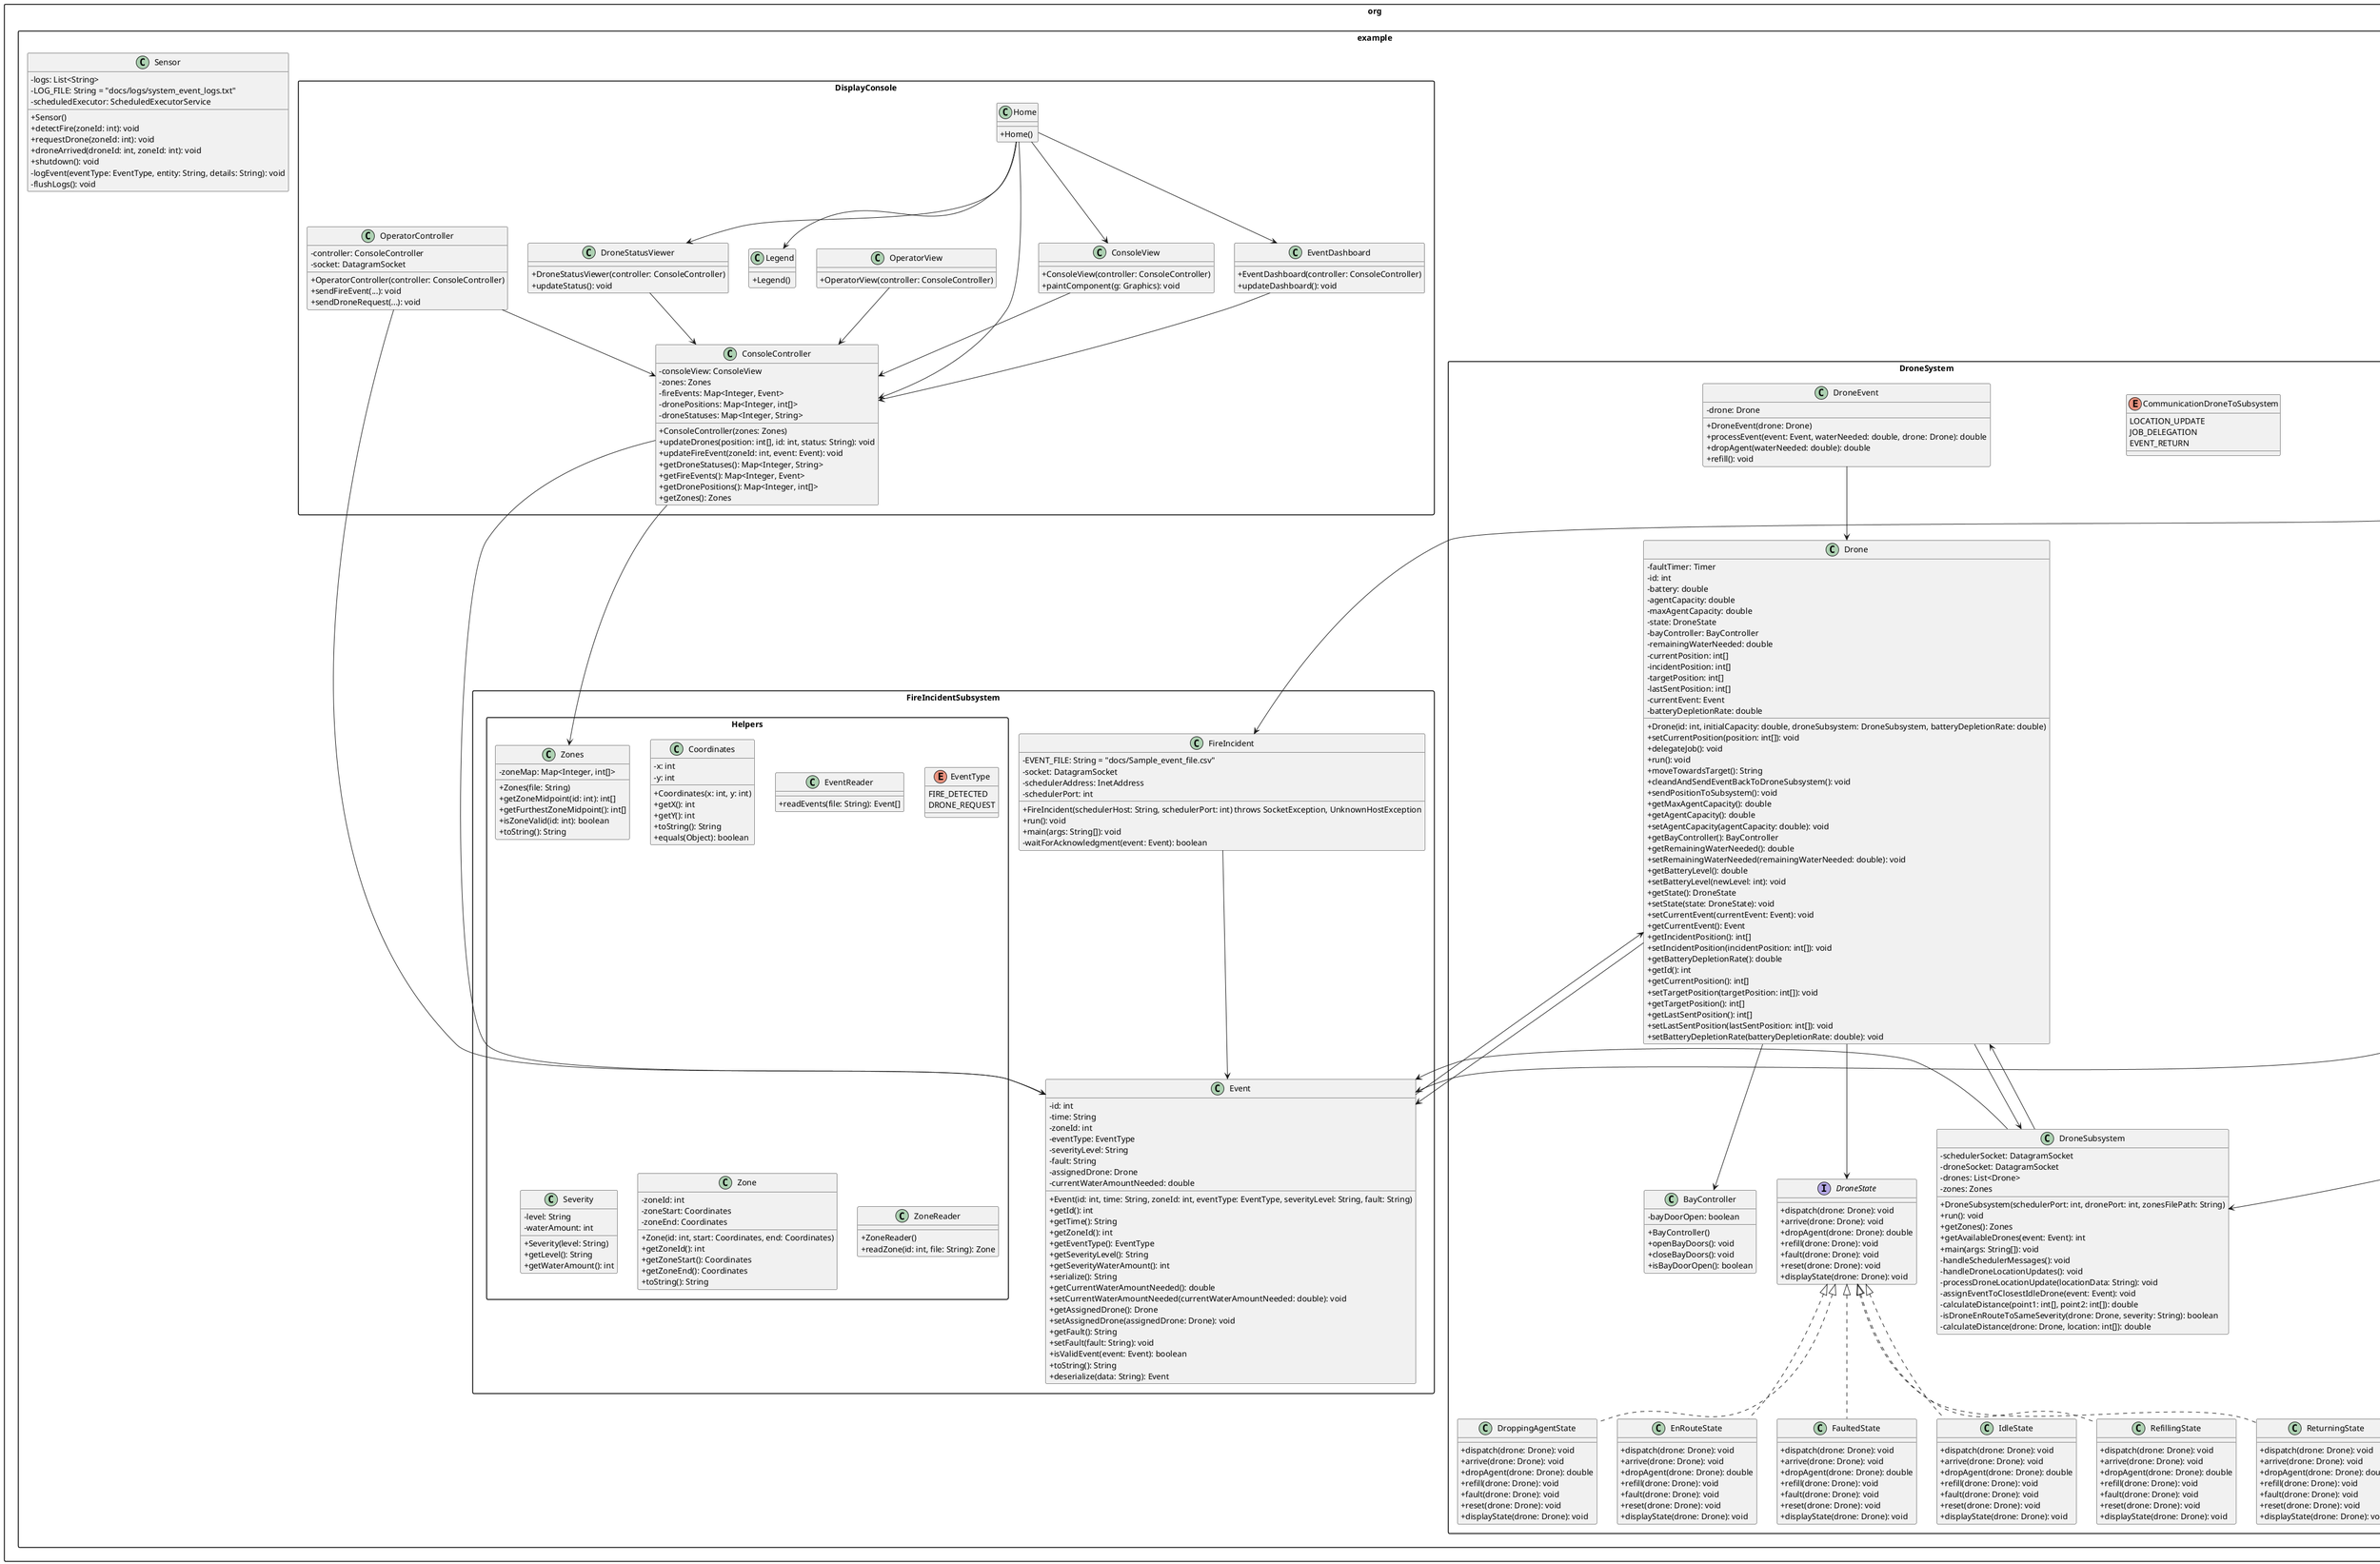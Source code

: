 @startuml
skinparam packageStyle rectangle
skinparam classAttributeIconSize 0

package "Main" {
  class Main {
    + main(args: String[]): void
  }
}

package "org.example" {
    class Sensor {
      - logs: List<String>
      - LOG_FILE: String = "docs/logs/system_event_logs.txt"
      - scheduledExecutor: ScheduledExecutorService
      + Sensor()
      + detectFire(zoneId: int): void
      + requestDrone(zoneId: int): void
      + droneArrived(droneId: int, zoneId: int): void
      + shutdown(): void
      - logEvent(eventType: EventType, entity: String, details: String): void
      - flushLogs(): void
    }

    class Scheduler {
      - socket: DatagramSocket
      - incidentQueue: Queue<Event>
      - droneHost: String
      - dronePort: int

      + Scheduler(port: int, droneHost: String, dronePort: int) throws SocketException
      + run(): void
      + main(args: String[]): void
      + sendEventToDrone(event: Event): boolean
      - processIncidentQueue(): void
      - corruptData(data: String): String
      - checkIfValidMessage(data: String): boolean
      }

  package DroneSystem {
    class BayController {
      - bayDoorOpen: boolean
      + BayController()
      + openBayDoors(): void
      + closeBayDoors(): void
      + isBayDoorOpen(): boolean
    }

    enum CommunicationDroneToSubsystem {
      LOCATION_UPDATE
      JOB_DELEGATION
      EVENT_RETURN
    }

   interface DroneState {
     + dispatch(drone: Drone): void
     + arrive(drone: Drone): void
     + dropAgent(drone: Drone): double
     + refill(drone: Drone): void
     + fault(drone: Drone): void
     + reset(drone: Drone): void
     + displayState(drone: Drone): void
   }
    class Drone {
      - faultTimer: Timer
      - id: int
      - battery: double
      - agentCapacity: double
      - maxAgentCapacity: double
      - state: DroneState
      - bayController: BayController
      - remainingWaterNeeded: double
      - currentPosition: int[]
      - incidentPosition: int[]
      - targetPosition: int[]
      - lastSentPosition: int[]
      - currentEvent: Event
      - batteryDepletionRate: double

      + Drone(id: int, initialCapacity: double, droneSubsystem: DroneSubsystem, batteryDepletionRate: double)
      + setCurrentPosition(position: int[]): void
      + delegateJob(): void
      + run(): void
      + moveTowardsTarget(): String
      + cleandAndSendEventBackToDroneSubsystem(): void
      + sendPositionToSubsystem(): void
      + getMaxAgentCapacity(): double
      + getAgentCapacity(): double
      + setAgentCapacity(agentCapacity: double): void
      + getBayController(): BayController
      + getRemainingWaterNeeded(): double
      + setRemainingWaterNeeded(remainingWaterNeeded: double): void
      + getBatteryLevel(): double
      + setBatteryLevel(newLevel: int): void
      + getState(): DroneState
      + setState(state: DroneState): void
      + setCurrentEvent(currentEvent: Event): void
      + getCurrentEvent(): Event
      + getIncidentPosition(): int[]
      + setIncidentPosition(incidentPosition: int[]): void
      + getBatteryDepletionRate(): double
      + getId(): int
      + getCurrentPosition(): int[]
      + setTargetPosition(targetPosition: int[]): void
      + getTargetPosition(): int[]
      + getLastSentPosition(): int[]
      + setLastSentPosition(lastSentPosition: int[]): void
      + setBatteryDepletionRate(batteryDepletionRate: double): void
    }

    class DroneEvent {
      - drone: Drone

      + DroneEvent(drone: Drone)
      + processEvent(event: Event, waterNeeded: double, drone: Drone): double
      + dropAgent(waterNeeded: double): double
      + refill(): void
    }

    class DroneSubsystem {
      - schedulerSocket: DatagramSocket
      - droneSocket: DatagramSocket
      - drones: List<Drone>
      - zones: Zones

      + DroneSubsystem(schedulerPort: int, dronePort: int, zonesFilePath: String)
      + run(): void
      + getZones(): Zones
      + getAvailableDrones(event: Event): int
      + main(args: String[]): void
      - handleSchedulerMessages(): void
      - handleDroneLocationUpdates(): void
      - processDroneLocationUpdate(locationData: String): void
      - assignEventToClosestIdleDrone(event: Event): void
      - calculateDistance(point1: int[], point2: int[]): double
      - isDroneEnRouteToSameSeverity(drone: Drone, severity: String): boolean
      - calculateDistance(drone: Drone, location: int[]): double
    }

      class DroppingAgentState {
        + dispatch(drone: Drone): void
        + arrive(drone: Drone): void
        + dropAgent(drone: Drone): double
        + refill(drone: Drone): void
        + fault(drone: Drone): void
        + reset(drone: Drone): void
        + displayState(drone: Drone): void
      }

      class EnRouteState {
        + dispatch(drone: Drone): void
        + arrive(drone: Drone): void
        + dropAgent(drone: Drone): double
        + refill(drone: Drone): void
        + fault(drone: Drone): void
        + reset(drone: Drone): void
        + displayState(drone: Drone): void
      }

     class FaultedState {
       + dispatch(drone: Drone): void
       + arrive(drone: Drone): void
       + dropAgent(drone: Drone): double
       + refill(drone: Drone): void
       + fault(drone: Drone): void
       + reset(drone: Drone): void
       + displayState(drone: Drone): void
     }

      class IdleState {
         + dispatch(drone: Drone): void
               + arrive(drone: Drone): void
               + dropAgent(drone: Drone): double
               + refill(drone: Drone): void
               + fault(drone: Drone): void
               + reset(drone: Drone): void
               + displayState(drone: Drone): void
      }

      class RefillingState {
        + dispatch(drone: Drone): void
              + arrive(drone: Drone): void
              + dropAgent(drone: Drone): double
              + refill(drone: Drone): void
              + fault(drone: Drone): void
              + reset(drone: Drone): void
              + displayState(drone: Drone): void
      }

      class ReturningState {
         + dispatch(drone: Drone): void
               + arrive(drone: Drone): void
               + dropAgent(drone: Drone): double
               + refill(drone: Drone): void
               + fault(drone: Drone): void
               + reset(drone: Drone): void
               + displayState(drone: Drone): void
      }
  }

  package FireIncidentSubsystem {
    class FireIncident {
     - EVENT_FILE: String = "docs/Sample_event_file.csv"
       - socket: DatagramSocket
       - schedulerAddress: InetAddress
       - schedulerPort: int

       + FireIncident(schedulerHost: String, schedulerPort: int) throws SocketException, UnknownHostException
       + run(): void
       + main(args: String[]): void
       - waitForAcknowledgment(event: Event): boolean
    }

    class Event {
        - id: int
        - time: String
        - zoneId: int
        - eventType: EventType
        - severityLevel: String
        - fault: String
        - assignedDrone: Drone
        - currentWaterAmountNeeded: double

        + Event(id: int, time: String, zoneId: int, eventType: EventType, severityLevel: String, fault: String)
        + getId(): int
        + getTime(): String
        + getZoneId(): int
        + getEventType(): EventType
        + getSeverityLevel(): String
        + getSeverityWaterAmount(): int
        + serialize(): String
        + getCurrentWaterAmountNeeded(): double
        + setCurrentWaterAmountNeeded(currentWaterAmountNeeded: double): void
        + getAssignedDrone(): Drone
        + setAssignedDrone(assignedDrone: Drone): void
        + getFault(): String
        + setFault(fault: String): void
        + isValidEvent(event: Event): boolean
        + toString(): String
        + deserialize(data: String): Event
    }

    package Helpers {
      class Coordinates {
        - x: int
        - y: int
        + Coordinates(x: int, y: int)
        + getX(): int
        + getY(): int
        + toString(): String
        + equals(Object): boolean
      }

      class EventReader {
        + readEvents(file: String): Event[]
      }

      enum EventType {
        FIRE_DETECTED
        DRONE_REQUEST
      }

      class Severity {
        - level: String
        - waterAmount: int
        + Severity(level: String)
        + getLevel(): String
        + getWaterAmount(): int
      }

      class Zone {
        - zoneId: int
        - zoneStart: Coordinates
        - zoneEnd: Coordinates
        + Zone(id: int, start: Coordinates, end: Coordinates)
        + getZoneId(): int
        + getZoneStart(): Coordinates
        + getZoneEnd(): Coordinates
        + toString(): String
      }

      class ZoneReader {
        + ZoneReader()
        + readZone(id: int, file: String): Zone
      }

      class Zones {
        - zoneMap: Map<Integer, int[]>
        + Zones(file: String)
        + getZoneMidpoint(id: int): int[]
        + getFurthestZoneMidpoint(): int[]
        + isZoneValid(id: int): boolean
        + toString(): String
      }
    }
  }
}
package "org.example.DisplayConsole" {

  class Home {
    + Home()
  }

  class ConsoleController {
    - consoleView: ConsoleView
    - zones: Zones
    - fireEvents: Map<Integer, Event>
    - dronePositions: Map<Integer, int[]>
    - droneStatuses: Map<Integer, String>
    + ConsoleController(zones: Zones)
    + updateDrones(position: int[], id: int, status: String): void
    + updateFireEvent(zoneId: int, event: Event): void
    + getDroneStatuses(): Map<Integer, String>
    + getFireEvents(): Map<Integer, Event>
    + getDronePositions(): Map<Integer, int[]>
    + getZones(): Zones
  }

  class ConsoleView {
    + ConsoleView(controller: ConsoleController)
    + paintComponent(g: Graphics): void
  }

  class EventDashboard {
    + EventDashboard(controller: ConsoleController)
    + updateDashboard(): void
  }

  class DroneStatusViewer {
    + DroneStatusViewer(controller: ConsoleController)
    + updateStatus(): void
  }

  class Legend {
    + Legend()
  }

  class OperatorView {
    + OperatorView(controller: ConsoleController)
  }

  class OperatorController {
    - controller: ConsoleController
    - socket: DatagramSocket
    + OperatorController(controller: ConsoleController)
    + sendFireEvent(...): void
    + sendDroneRequest(...): void
  }
}


' === Relationships ===

' --- Main Dependencies ---
Main --> Scheduler
Main --> DroneSubsystem
Main --> FireIncident

' --- Drone Interactions ---
Drone --> DroneState
Drone --> DroneSubsystem
Drone --> Event
Drone --> BayController

DroneEvent --> Drone
DroneSubsystem --> Drone
DroneSubsystem --> Event

' --- DroneState Inheritance ---
DroneState <|.. DroppingAgentState
DroneState <|.. EnRouteState
DroneState <|.. FaultedState
DroneState <|.. IdleState
DroneState <|.. RefillingState
DroneState <|.. ReturningState

' --- Event Relationships ---
Event --> Drone

' --- FireIncident and Scheduler ---
FireIncident --> Event
Scheduler --> Event

' --- DisplayConsole Relationships ---
Home --> ConsoleController
Home --> ConsoleView
Home --> Legend
Home --> EventDashboard
Home --> DroneStatusViewer

OperatorView --> ConsoleController
OperatorController --> ConsoleController
OperatorController --> Event

ConsoleView --> ConsoleController
EventDashboard --> ConsoleController
DroneStatusViewer --> ConsoleController

ConsoleController --> Zones
ConsoleController --> Event

@enduml